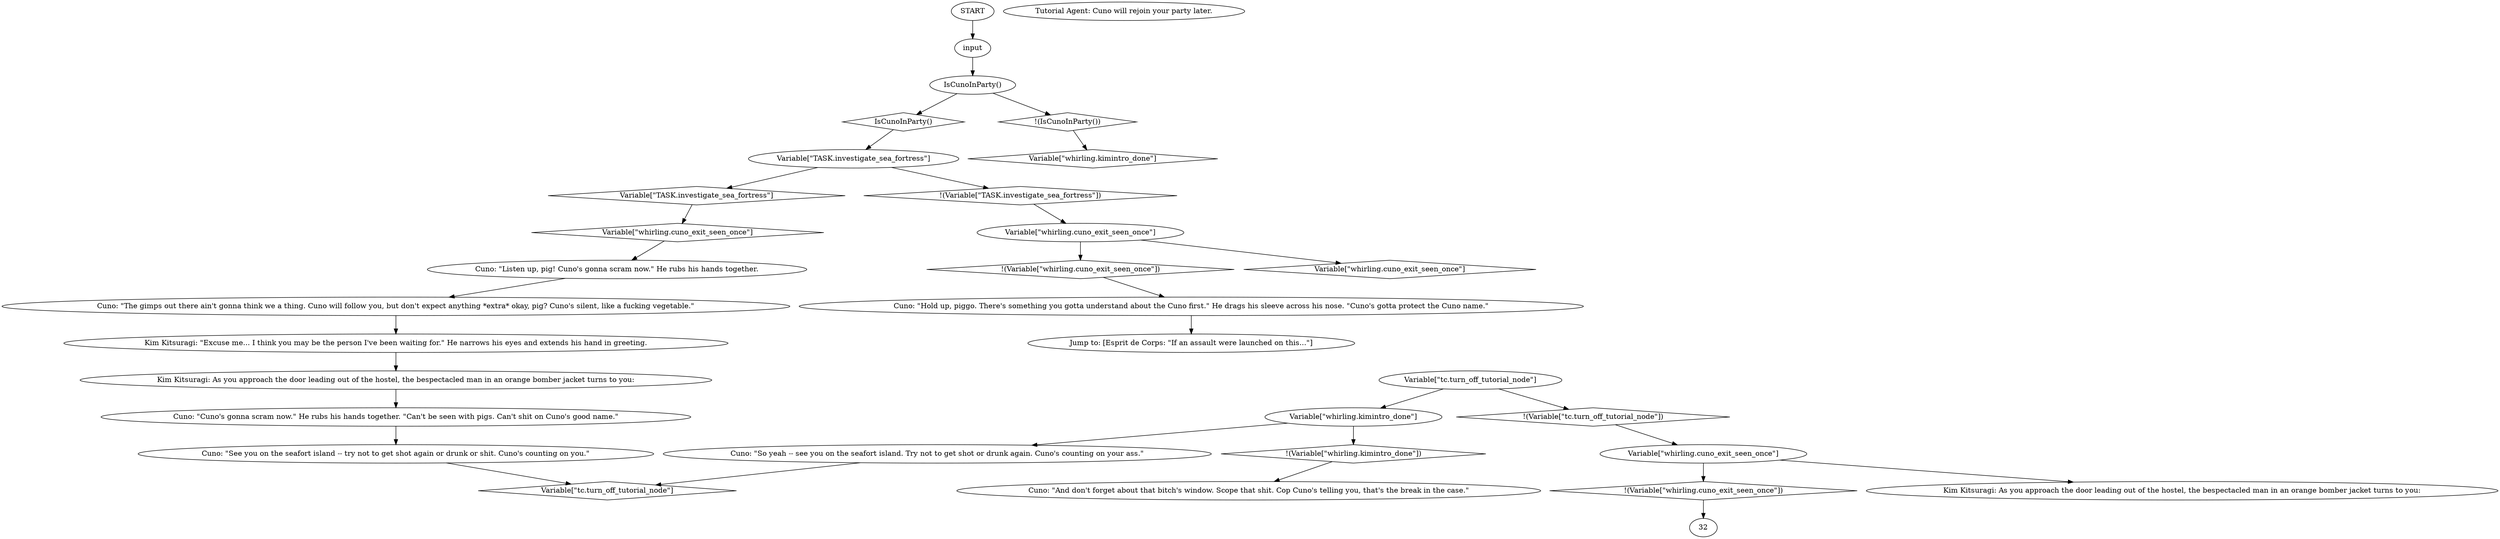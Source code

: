 # WHIRLING F1 / EXIT DOOR
# this is a crazy-ass exit-from-whirling door, god dammit.
# ==================================================
digraph G {
	  0 [label="START"];
	  1 [label="input"];
	  2 [label="Variable[\"whirling.cuno_exit_seen_once\"]"];
	  3 [label="Variable[\"whirling.cuno_exit_seen_once\"]", shape=diamond];
	  4 [label="!(Variable[\"whirling.cuno_exit_seen_once\"])", shape=diamond];
	  5 [label="IsCunoInParty()"];
	  6 [label="IsCunoInParty()", shape=diamond];
	  7 [label="!(IsCunoInParty())", shape=diamond];
	  8 [label="Cuno: \"Hold up, piggo. There's something you gotta understand about the Cuno first.\" He drags his sleeve across his nose. \"Cuno's gotta protect the Cuno name.\""];
	  9 [label="Cuno: \"Listen up, pig! Cuno's gonna scram now.\" He rubs his hands together."];
	  10 [label="Variable[\"TASK.investigate_sea_fortress\"]"];
	  11 [label="Variable[\"TASK.investigate_sea_fortress\"]", shape=diamond];
	  12 [label="!(Variable[\"TASK.investigate_sea_fortress\"])", shape=diamond];
	  13 [label="Tutorial Agent: Cuno will rejoin your party later."];
	  14 [label="Variable[\"whirling.cuno_exit_seen_once\"]"];
	  15 [label="Variable[\"whirling.cuno_exit_seen_once\"]", shape=diamond];
	  16 [label="!(Variable[\"whirling.cuno_exit_seen_once\"])", shape=diamond];
	  17 [label="Kim Kitsuragi: As you approach the door leading out of the hostel, the bespectacled man in an orange bomber jacket turns to you:"];
	  18 [label="Variable[\"tc.turn_off_tutorial_node\"]"];
	  19 [label="Variable[\"tc.turn_off_tutorial_node\"]", shape=diamond];
	  20 [label="!(Variable[\"tc.turn_off_tutorial_node\"])", shape=diamond];
	  21 [label="Variable[\"whirling.kimintro_done\"]"];
	  22 [label="Variable[\"whirling.kimintro_done\"]", shape=diamond];
	  23 [label="!(Variable[\"whirling.kimintro_done\"])", shape=diamond];
	  24 [label="Cuno: \"So yeah -- see you on the seafort island. Try not to get shot or drunk again. Cuno's counting on your ass.\""];
	  25 [label="Cuno: \"See you on the seafort island -- try not to get shot again or drunk or shit. Cuno's counting on you.\""];
	  26 [label="Cuno: \"The gimps out there ain't gonna think we a thing. Cuno will follow you, but don't expect anything *extra* okay, pig? Cuno's silent, like a fucking vegetable.\""];
	  27 [label="Jump to: [Esprit de Corps: \"If an assault were launched on this...\"]"];
	  28 [label="Kim Kitsuragi: As you approach the door leading out of the hostel, the bespectacled man in an orange bomber jacket turns to you:"];
	  29 [label="Cuno: \"And don't forget about that bitch's window. Scope that shit. Cop Cuno's telling you, that's the break in the case.\""];
	  30 [label="Kim Kitsuragi: \"Excuse me... I think you may be the person I've been waiting for.\" He narrows his eyes and extends his hand in greeting."];
	  31 [label="Cuno: \"Cuno's gonna scram now.\" He rubs his hands together. \"Can't be seen with pigs. Can't shit on Cuno's good name.\""];
	  0 -> 1
	  1 -> 5
	  2 -> 3
	  2 -> 4
	  4 -> 8
	  5 -> 6
	  5 -> 7
	  6 -> 10
	  7 -> 22
	  8 -> 27
	  9 -> 26
	  10 -> 11
	  10 -> 12
	  11 -> 15
	  12 -> 2
	  14 -> 16
	  14 -> 17
	  15 -> 9
	  16 -> 32
	  18 -> 20
	  18 -> 21
	  20 -> 14
	  21 -> 24
	  21 -> 23
	  23 -> 29
	  24 -> 19
	  25 -> 19
	  26 -> 30
	  28 -> 31
	  30 -> 28
	  31 -> 25
}

